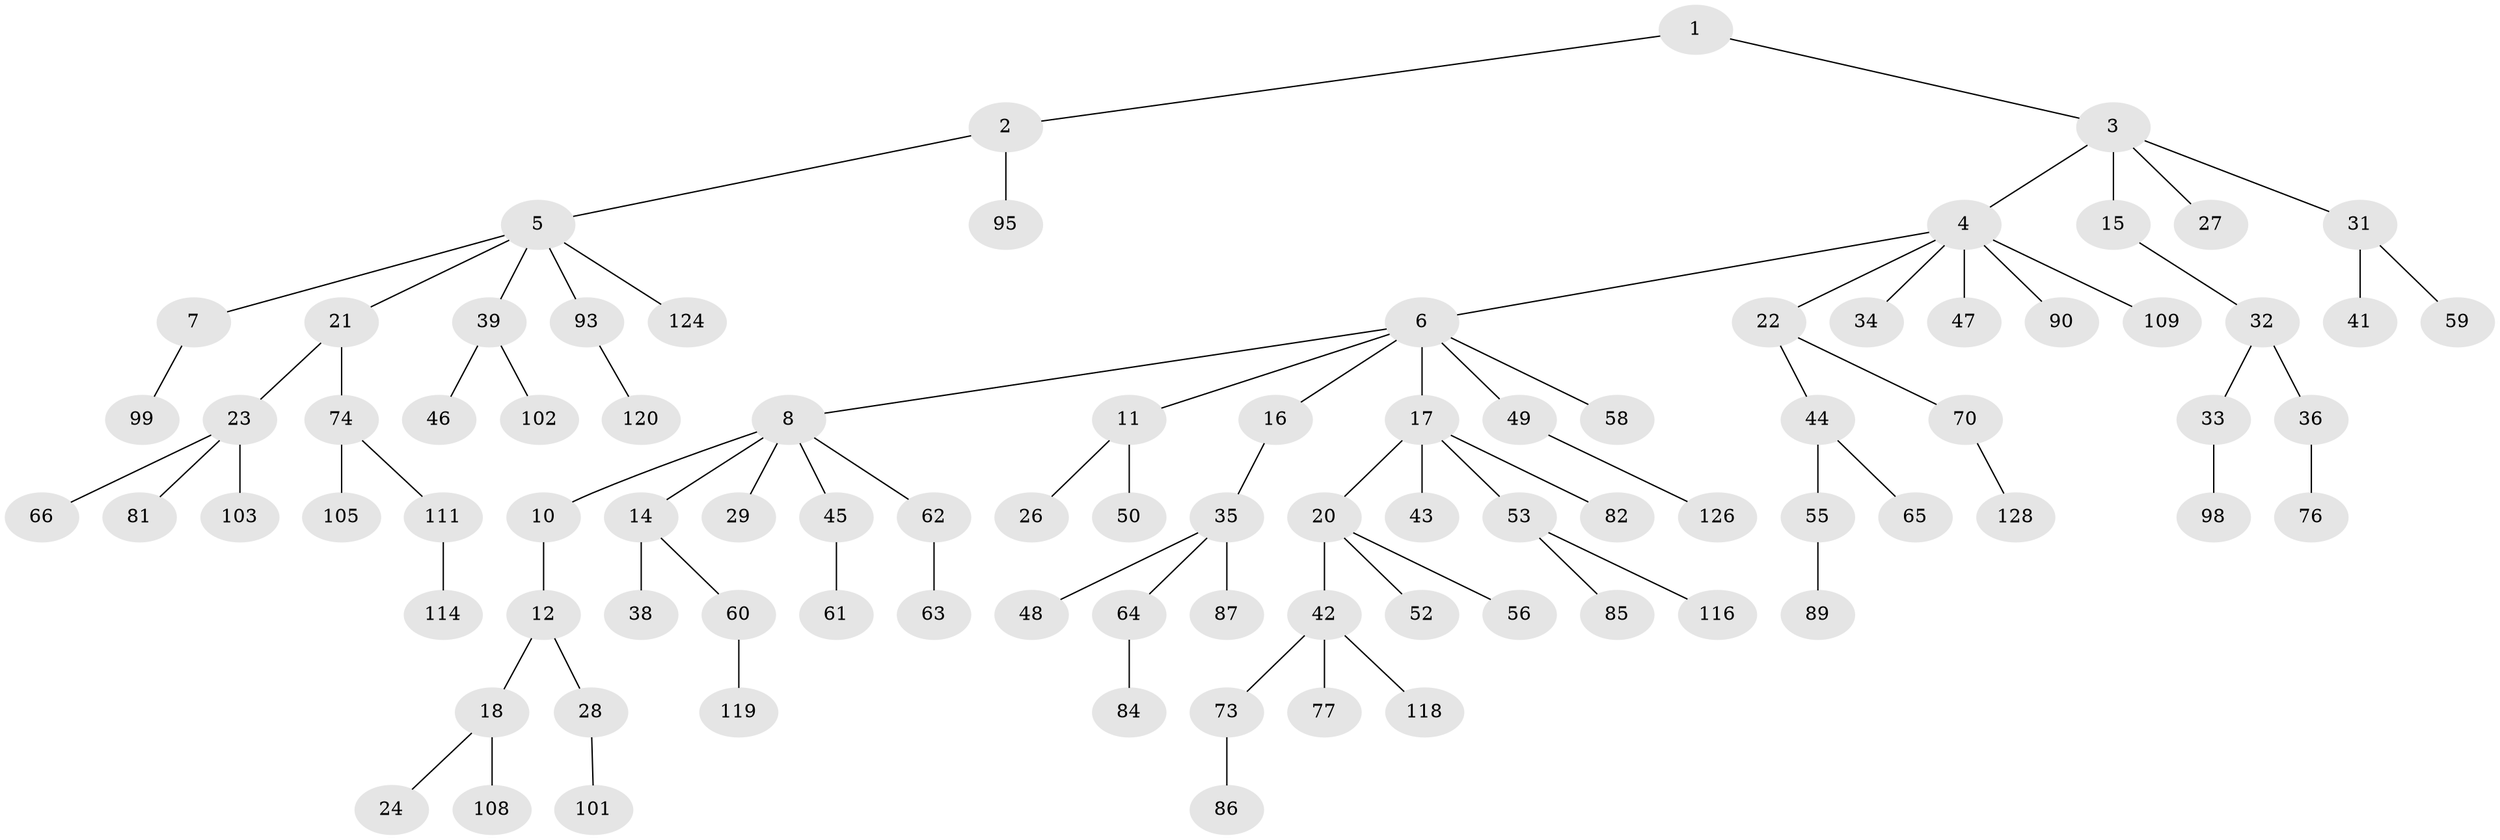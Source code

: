// Generated by graph-tools (version 1.1) at 2025/52/02/27/25 19:52:10]
// undirected, 88 vertices, 87 edges
graph export_dot {
graph [start="1"]
  node [color=gray90,style=filled];
  1 [super="+94"];
  2 [super="+75"];
  3 [super="+68"];
  4 [super="+121"];
  5 [super="+96"];
  6 [super="+37"];
  7 [super="+51"];
  8 [super="+9"];
  10 [super="+19"];
  11 [super="+88"];
  12 [super="+13"];
  14;
  15;
  16 [super="+30"];
  17 [super="+25"];
  18 [super="+69"];
  20 [super="+130"];
  21 [super="+97"];
  22;
  23 [super="+100"];
  24;
  26;
  27 [super="+122"];
  28 [super="+106"];
  29 [super="+112"];
  31 [super="+40"];
  32 [super="+127"];
  33 [super="+80"];
  34;
  35 [super="+71"];
  36 [super="+83"];
  38;
  39 [super="+107"];
  41;
  42 [super="+57"];
  43;
  44 [super="+54"];
  45;
  46;
  47 [super="+123"];
  48;
  49 [super="+113"];
  50;
  52 [super="+110"];
  53 [super="+115"];
  55 [super="+72"];
  56 [super="+129"];
  58 [super="+67"];
  59;
  60 [super="+79"];
  61;
  62;
  63 [super="+125"];
  64;
  65;
  66;
  70 [super="+78"];
  73;
  74 [super="+92"];
  76;
  77 [super="+104"];
  81;
  82 [super="+91"];
  84;
  85;
  86;
  87;
  89;
  90;
  93;
  95 [super="+117"];
  98;
  99;
  101;
  102;
  103;
  105;
  108;
  109;
  111;
  114;
  116;
  118;
  119;
  120;
  124;
  126;
  128;
  1 -- 2;
  1 -- 3;
  2 -- 5;
  2 -- 95;
  3 -- 4;
  3 -- 15;
  3 -- 27;
  3 -- 31;
  4 -- 6;
  4 -- 22;
  4 -- 34;
  4 -- 47;
  4 -- 90;
  4 -- 109;
  5 -- 7;
  5 -- 21;
  5 -- 39;
  5 -- 93;
  5 -- 124;
  6 -- 8;
  6 -- 11;
  6 -- 16;
  6 -- 17;
  6 -- 49;
  6 -- 58;
  7 -- 99;
  8 -- 10;
  8 -- 14;
  8 -- 29;
  8 -- 45;
  8 -- 62;
  10 -- 12;
  11 -- 26;
  11 -- 50;
  12 -- 18;
  12 -- 28;
  14 -- 38;
  14 -- 60;
  15 -- 32;
  16 -- 35;
  17 -- 20;
  17 -- 82;
  17 -- 43;
  17 -- 53;
  18 -- 24;
  18 -- 108;
  20 -- 42;
  20 -- 52;
  20 -- 56;
  21 -- 23;
  21 -- 74;
  22 -- 44;
  22 -- 70;
  23 -- 66;
  23 -- 81;
  23 -- 103;
  28 -- 101;
  31 -- 41;
  31 -- 59;
  32 -- 33;
  32 -- 36;
  33 -- 98;
  35 -- 48;
  35 -- 64;
  35 -- 87;
  36 -- 76;
  39 -- 46;
  39 -- 102;
  42 -- 73;
  42 -- 77;
  42 -- 118;
  44 -- 55;
  44 -- 65;
  45 -- 61;
  49 -- 126;
  53 -- 85;
  53 -- 116;
  55 -- 89;
  60 -- 119;
  62 -- 63;
  64 -- 84;
  70 -- 128;
  73 -- 86;
  74 -- 105;
  74 -- 111;
  93 -- 120;
  111 -- 114;
}
